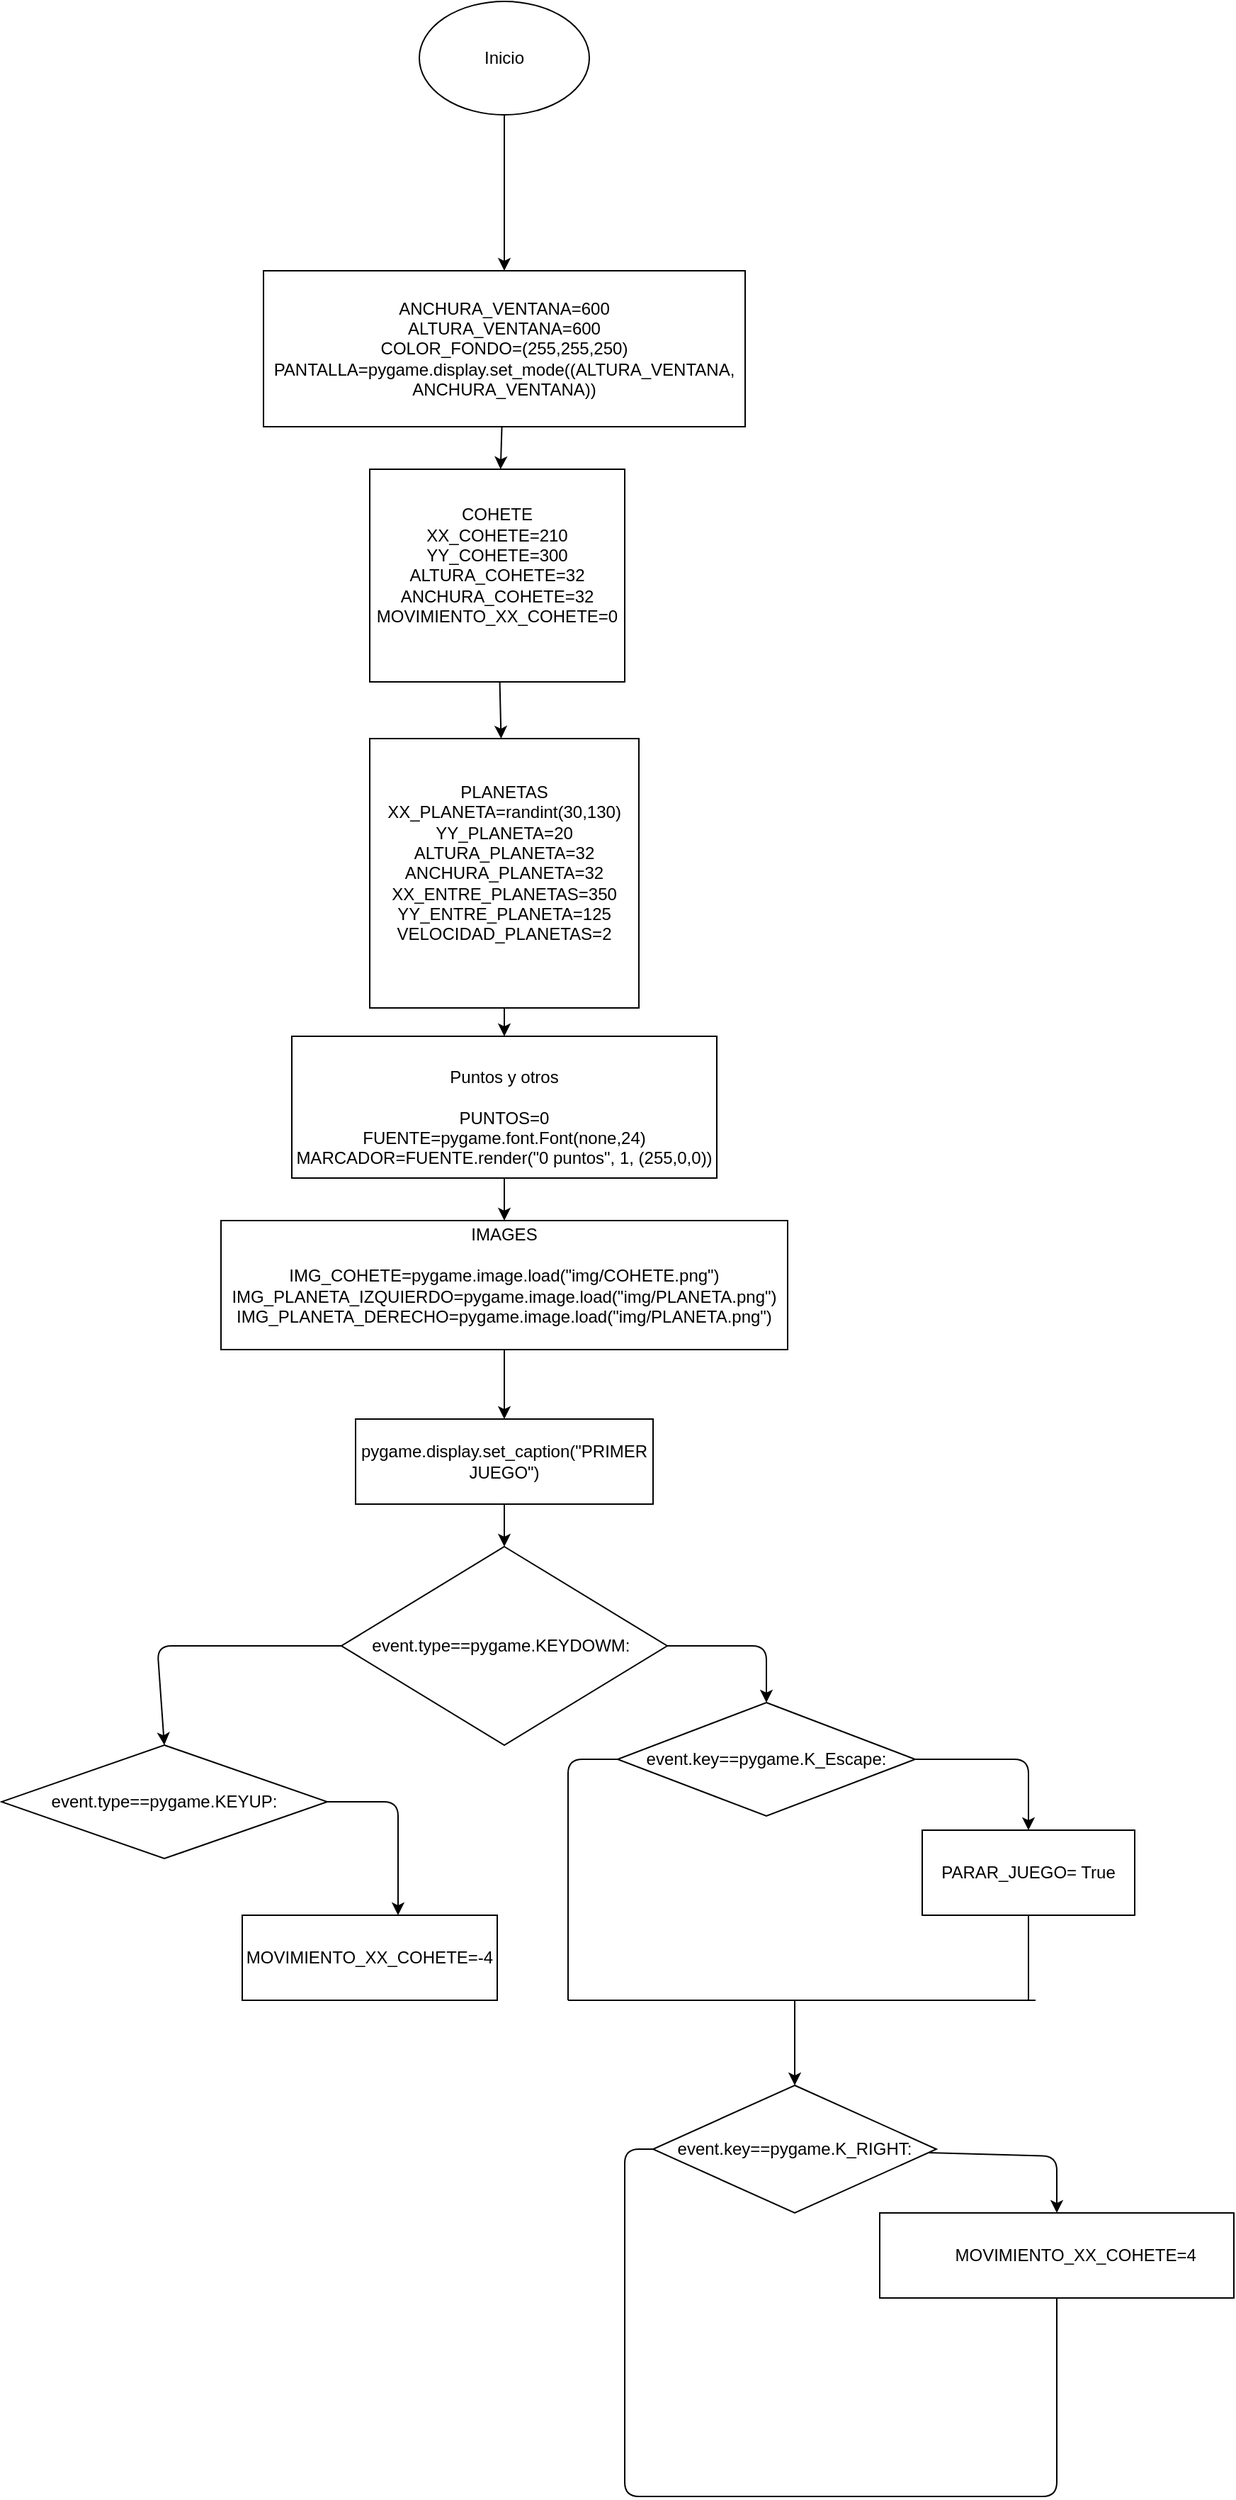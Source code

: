 <mxfile>
    <diagram id="mD1_9Lc49_42eUhxcOo1" name="Página-1">
        <mxGraphModel dx="2427" dy="3035" grid="1" gridSize="10" guides="1" tooltips="1" connect="1" arrows="1" fold="1" page="1" pageScale="1" pageWidth="827" pageHeight="1169" math="0" shadow="0">
            <root>
                <mxCell id="0"/>
                <mxCell id="1" parent="0"/>
                <mxCell id="36" style="edgeStyle=none;html=1;entryX=0.5;entryY=0;entryDx=0;entryDy=0;" edge="1" parent="1" source="37" target="46">
                    <mxGeometry relative="1" as="geometry">
                        <mxPoint x="240" y="-1380" as="targetPoint"/>
                    </mxGeometry>
                </mxCell>
                <mxCell id="37" value="Inicio" style="ellipse;whiteSpace=wrap;html=1;" vertex="1" parent="1">
                    <mxGeometry x="35" y="-1560" width="120" height="80" as="geometry"/>
                </mxCell>
                <mxCell id="82" value="" style="edgeStyle=none;html=1;" edge="1" parent="1" source="41" target="44">
                    <mxGeometry relative="1" as="geometry"/>
                </mxCell>
                <mxCell id="41" value="COHETE&lt;div&gt;XX_COHETE=210&lt;/div&gt;&lt;div&gt;YY_COHETE=300&lt;/div&gt;&lt;div&gt;ALTURA_COHETE=32&lt;/div&gt;&lt;div&gt;ANCHURA_COHETE=32&lt;/div&gt;&lt;div&gt;MOVIMIENTO_XX_COHETE=0&lt;/div&gt;&lt;div&gt;&lt;br&gt;&lt;/div&gt;" style="shape=label;whiteSpace=wrap;html=1;boundedLbl=1;rounded=0;" vertex="1" parent="1">
                    <mxGeometry y="-1230" width="180" height="150" as="geometry"/>
                </mxCell>
                <mxCell id="83" value="" style="edgeStyle=none;html=1;" edge="1" parent="1" source="44" target="49">
                    <mxGeometry relative="1" as="geometry"/>
                </mxCell>
                <mxCell id="44" value="PLANETAS&lt;div&gt;XX_PLANETA=randint(30,130)&lt;/div&gt;&lt;div&gt;YY_PLANETA=20&lt;/div&gt;&lt;div&gt;ALTURA_PLANETA=32&lt;/div&gt;&lt;div&gt;ANCHURA_PLANETA=32&lt;/div&gt;&lt;div&gt;XX_ENTRE_PLANETAS=350&lt;/div&gt;&lt;div&gt;YY_ENTRE_PLANETA=125&lt;/div&gt;&lt;div&gt;VELOCIDAD_PLANETAS=2&lt;/div&gt;&lt;div&gt;&lt;br&gt;&lt;/div&gt;" style="shape=label;whiteSpace=wrap;html=1;boundedLbl=1;rounded=0;" vertex="1" parent="1">
                    <mxGeometry y="-1040" width="190" height="190" as="geometry"/>
                </mxCell>
                <mxCell id="81" value="" style="edgeStyle=none;html=1;" edge="1" parent="1" source="46" target="41">
                    <mxGeometry relative="1" as="geometry"/>
                </mxCell>
                <mxCell id="46" value="ANCHURA_VENTANA=600&lt;div&gt;&lt;font style=&quot;color: rgb(0, 0, 0);&quot;&gt;ALTURA_VENTANA=600&lt;/font&gt;&lt;/div&gt;&lt;div&gt;&lt;font style=&quot;color: rgb(0, 0, 0);&quot;&gt;COLOR_FONDO=(255,255,250)&lt;/font&gt;&lt;/div&gt;&lt;div&gt;&lt;font color=&quot;#000000&quot;&gt;PANTALLA=pygame.display.set_mode((ALTURA_VENTANA, ANCHURA_VENTANA))&lt;/font&gt;&lt;/div&gt;" style="rounded=0;whiteSpace=wrap;html=1;" vertex="1" parent="1">
                    <mxGeometry x="-75" y="-1370" width="340" height="110" as="geometry"/>
                </mxCell>
                <mxCell id="84" value="" style="edgeStyle=none;html=1;" edge="1" parent="1" source="49" target="52">
                    <mxGeometry relative="1" as="geometry"/>
                </mxCell>
                <mxCell id="49" value="&lt;div&gt;&lt;font style=&quot;color: rgb(0, 0, 0);&quot;&gt;&lt;br&gt;&lt;/font&gt;&lt;/div&gt;&lt;font style=&quot;color: rgb(0, 0, 0);&quot;&gt;&lt;div&gt;&lt;font style=&quot;color: rgb(0, 0, 0);&quot;&gt;Puntos y otros&lt;/font&gt;&lt;/div&gt;&lt;div&gt;&lt;font style=&quot;color: rgb(0, 0, 0);&quot;&gt;&lt;br&gt;&lt;/font&gt;&lt;/div&gt;PUNTOS=0&lt;/font&gt;&lt;div&gt;&lt;font style=&quot;color: rgb(0, 0, 0);&quot;&gt;FUENTE=pygame.font.Font(none,24)&lt;/font&gt;&lt;/div&gt;&lt;div&gt;&lt;font style=&quot;color: rgb(0, 0, 0);&quot;&gt;MARCADOR=FUENTE.render(&quot;0 puntos&quot;, 1, (255,0,0))&lt;/font&gt;&lt;/div&gt;" style="rounded=0;whiteSpace=wrap;html=1;" vertex="1" parent="1">
                    <mxGeometry x="-55" y="-830" width="300" height="100" as="geometry"/>
                </mxCell>
                <mxCell id="85" value="" style="edgeStyle=none;html=1;" edge="1" parent="1" source="52" target="55">
                    <mxGeometry relative="1" as="geometry"/>
                </mxCell>
                <mxCell id="52" value="IMAGES&lt;div&gt;&lt;br&gt;&lt;/div&gt;&lt;div&gt;IMG_COHETE=pygame.image.load(&quot;img/COHETE.png&quot;)&lt;/div&gt;&lt;div&gt;IMG_PLANETA_IZQUIERDO=pygame.image.load(&quot;img/PLANETA.png&quot;)&lt;/div&gt;&lt;div&gt;IMG_PLANETA_DERECHO=pygame.image.load(&quot;img/PLANETA.png&quot;)&lt;/div&gt;&lt;div&gt;&lt;br&gt;&lt;/div&gt;" style="rounded=0;whiteSpace=wrap;html=1;" vertex="1" parent="1">
                    <mxGeometry x="-105" y="-700" width="400" height="91" as="geometry"/>
                </mxCell>
                <mxCell id="86" value="" style="edgeStyle=none;html=1;" edge="1" parent="1" source="55" target="63">
                    <mxGeometry relative="1" as="geometry"/>
                </mxCell>
                <mxCell id="55" value="pygame.display.set_caption(&quot;PRIMER JUEGO&quot;)" style="rounded=0;whiteSpace=wrap;html=1;" vertex="1" parent="1">
                    <mxGeometry x="-10" y="-560" width="210" height="60" as="geometry"/>
                </mxCell>
                <mxCell id="89" style="edgeStyle=none;html=1;entryX=0.5;entryY=0;entryDx=0;entryDy=0;" edge="1" parent="1" source="63" target="64">
                    <mxGeometry relative="1" as="geometry">
                        <Array as="points">
                            <mxPoint x="280" y="-400"/>
                        </Array>
                    </mxGeometry>
                </mxCell>
                <mxCell id="99" style="edgeStyle=none;html=1;entryX=0.5;entryY=0;entryDx=0;entryDy=0;" edge="1" parent="1" source="63" target="100">
                    <mxGeometry relative="1" as="geometry">
                        <mxPoint x="-150" y="-400" as="targetPoint"/>
                        <Array as="points">
                            <mxPoint x="-150" y="-400"/>
                        </Array>
                    </mxGeometry>
                </mxCell>
                <mxCell id="63" value="event.type==pygame.KEYDOWM:&lt;span style=&quot;white-space: pre;&quot;&gt;&#x9;&lt;/span&gt;" style="rhombus;whiteSpace=wrap;html=1;" vertex="1" parent="1">
                    <mxGeometry x="-20" y="-470" width="230" height="140" as="geometry"/>
                </mxCell>
                <mxCell id="90" style="edgeStyle=none;html=1;entryX=0.5;entryY=0;entryDx=0;entryDy=0;" edge="1" parent="1" source="64" target="65">
                    <mxGeometry relative="1" as="geometry">
                        <Array as="points">
                            <mxPoint x="465" y="-320"/>
                        </Array>
                    </mxGeometry>
                </mxCell>
                <mxCell id="91" style="edgeStyle=none;html=1;endArrow=none;endFill=0;" edge="1" parent="1" source="64">
                    <mxGeometry relative="1" as="geometry">
                        <mxPoint x="140" y="-150" as="targetPoint"/>
                        <Array as="points">
                            <mxPoint x="140" y="-320"/>
                        </Array>
                    </mxGeometry>
                </mxCell>
                <mxCell id="64" value="event.key==pygame.K_Escape:" style="rhombus;whiteSpace=wrap;html=1;" vertex="1" parent="1">
                    <mxGeometry x="175" y="-360" width="210" height="80" as="geometry"/>
                </mxCell>
                <mxCell id="92" style="edgeStyle=none;html=1;endArrow=none;endFill=0;" edge="1" parent="1" source="65">
                    <mxGeometry relative="1" as="geometry">
                        <mxPoint x="465" y="-150" as="targetPoint"/>
                    </mxGeometry>
                </mxCell>
                <mxCell id="65" value="PARAR_JUEGO= True" style="rounded=0;whiteSpace=wrap;html=1;" vertex="1" parent="1">
                    <mxGeometry x="390" y="-270" width="150" height="60" as="geometry"/>
                </mxCell>
                <mxCell id="95" style="edgeStyle=none;html=1;entryX=0.5;entryY=0;entryDx=0;entryDy=0;" edge="1" parent="1" source="74" target="75">
                    <mxGeometry relative="1" as="geometry">
                        <Array as="points">
                            <mxPoint x="485" y="-40"/>
                        </Array>
                    </mxGeometry>
                </mxCell>
                <mxCell id="97" style="edgeStyle=none;html=1;endArrow=none;endFill=0;" edge="1" parent="1">
                    <mxGeometry relative="1" as="geometry">
                        <mxPoint x="360" y="200" as="targetPoint"/>
                        <mxPoint x="220" y="-45" as="sourcePoint"/>
                        <Array as="points">
                            <mxPoint x="180" y="-45"/>
                            <mxPoint x="180" y="200"/>
                        </Array>
                    </mxGeometry>
                </mxCell>
                <mxCell id="74" value="event.key==pygame.K_RIGHT:" style="rhombus;whiteSpace=wrap;html=1;" vertex="1" parent="1">
                    <mxGeometry x="200" y="-90" width="200" height="90" as="geometry"/>
                </mxCell>
                <mxCell id="98" style="edgeStyle=none;html=1;endArrow=none;endFill=0;" edge="1" parent="1" source="75">
                    <mxGeometry relative="1" as="geometry">
                        <mxPoint x="340" y="200" as="targetPoint"/>
                        <Array as="points">
                            <mxPoint x="485" y="200"/>
                        </Array>
                    </mxGeometry>
                </mxCell>
                <mxCell id="75" value="&lt;span style=&quot;white-space: pre;&quot;&gt;&#x9;&lt;/span&gt;MOVIMIENTO_XX_COHETE=4" style="rounded=0;whiteSpace=wrap;html=1;" vertex="1" parent="1">
                    <mxGeometry x="360" width="250" height="60" as="geometry"/>
                </mxCell>
                <mxCell id="93" value="" style="endArrow=none;html=1;" edge="1" parent="1">
                    <mxGeometry width="50" height="50" relative="1" as="geometry">
                        <mxPoint x="140" y="-150" as="sourcePoint"/>
                        <mxPoint x="470" y="-150" as="targetPoint"/>
                    </mxGeometry>
                </mxCell>
                <mxCell id="94" value="" style="endArrow=classic;html=1;" edge="1" parent="1">
                    <mxGeometry width="50" height="50" relative="1" as="geometry">
                        <mxPoint x="300" y="-150" as="sourcePoint"/>
                        <mxPoint x="300" y="-90" as="targetPoint"/>
                    </mxGeometry>
                </mxCell>
                <mxCell id="101" style="edgeStyle=none;html=1;" edge="1" parent="1" source="100">
                    <mxGeometry relative="1" as="geometry">
                        <mxPoint x="20" y="-210" as="targetPoint"/>
                        <Array as="points">
                            <mxPoint x="20" y="-290"/>
                        </Array>
                    </mxGeometry>
                </mxCell>
                <mxCell id="100" value="event.type==pygame.KEYUP:" style="rhombus;whiteSpace=wrap;html=1;" vertex="1" parent="1">
                    <mxGeometry x="-260" y="-330" width="230" height="80" as="geometry"/>
                </mxCell>
                <mxCell id="102" value="MOVIMIENTO_XX_COHETE=-4" style="rounded=0;whiteSpace=wrap;html=1;" vertex="1" parent="1">
                    <mxGeometry x="-90" y="-210" width="180" height="60" as="geometry"/>
                </mxCell>
            </root>
        </mxGraphModel>
    </diagram>
</mxfile>